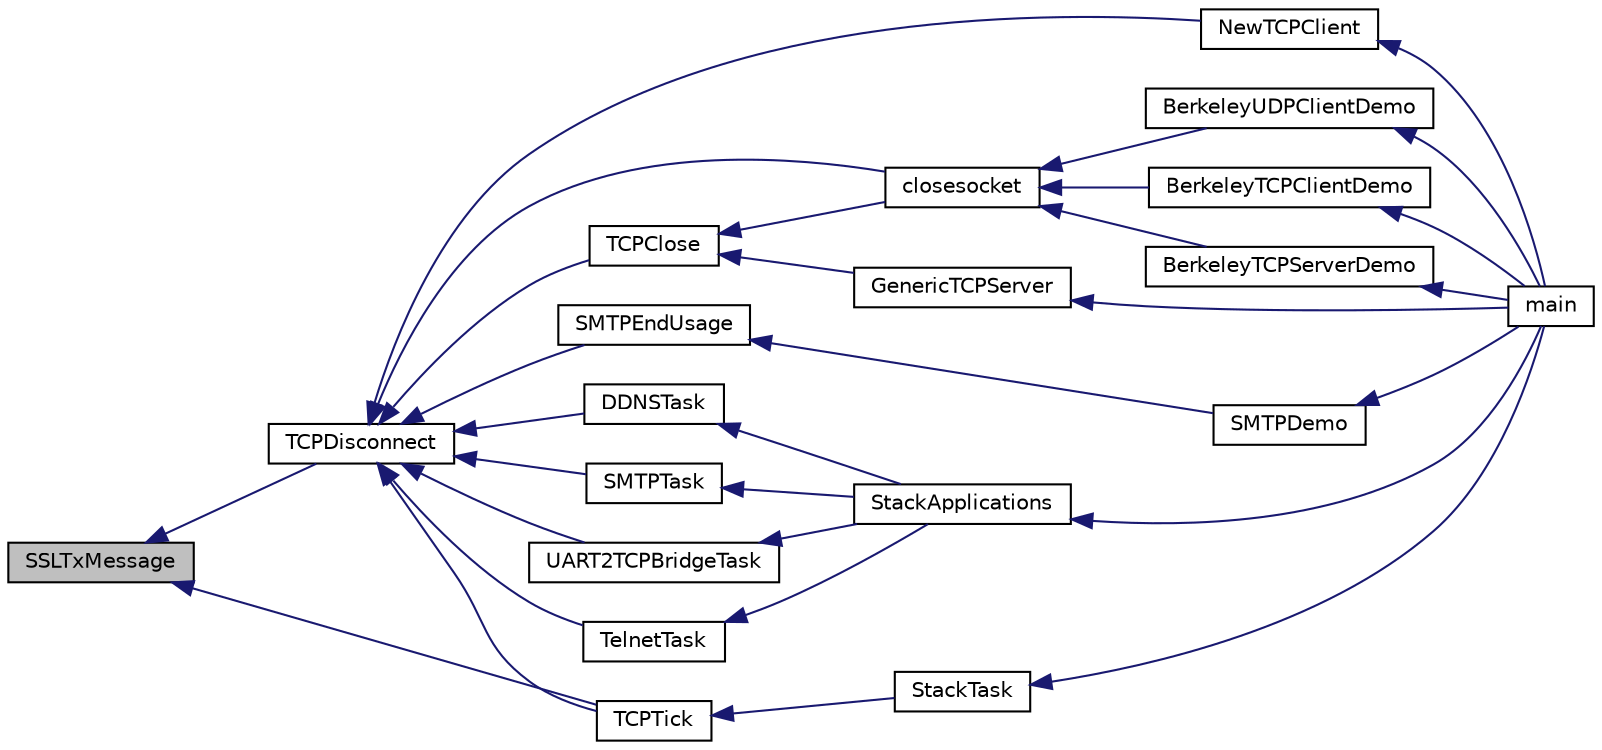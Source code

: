 digraph "SSLTxMessage"
{
  edge [fontname="Helvetica",fontsize="10",labelfontname="Helvetica",labelfontsize="10"];
  node [fontname="Helvetica",fontsize="10",shape=record];
  rankdir="LR";
  Node1 [label="SSLTxMessage",height=0.2,width=0.4,color="black", fillcolor="grey75", style="filled", fontcolor="black"];
  Node1 -> Node2 [dir="back",color="midnightblue",fontsize="10",style="solid",fontname="Helvetica"];
  Node2 [label="TCPDisconnect",height=0.2,width=0.4,color="black", fillcolor="white", style="filled",URL="$_t_c_p_8c.html#aacb150778e6f5cf748b05b0e0568f30e"];
  Node2 -> Node3 [dir="back",color="midnightblue",fontsize="10",style="solid",fontname="Helvetica"];
  Node3 [label="closesocket",height=0.2,width=0.4,color="black", fillcolor="white", style="filled",URL="$_berkeley_a_p_i_8c.html#abe5d5449ec94553dfc9674e26d886b21"];
  Node3 -> Node4 [dir="back",color="midnightblue",fontsize="10",style="solid",fontname="Helvetica"];
  Node4 [label="BerkeleyTCPClientDemo",height=0.2,width=0.4,color="black", fillcolor="white", style="filled",URL="$_main_demo_8h.html#a2f47eed84b265359778d4d1c3a47f322"];
  Node4 -> Node5 [dir="back",color="midnightblue",fontsize="10",style="solid",fontname="Helvetica"];
  Node5 [label="main",height=0.2,width=0.4,color="black", fillcolor="white", style="filled",URL="$_main_demo_8c.html#a6288eba0f8e8ad3ab1544ad731eb7667"];
  Node3 -> Node6 [dir="back",color="midnightblue",fontsize="10",style="solid",fontname="Helvetica"];
  Node6 [label="BerkeleyTCPServerDemo",height=0.2,width=0.4,color="black", fillcolor="white", style="filled",URL="$_main_demo_8h.html#a85ecc0787bf291b36e4aa7bff6b39157"];
  Node6 -> Node5 [dir="back",color="midnightblue",fontsize="10",style="solid",fontname="Helvetica"];
  Node3 -> Node7 [dir="back",color="midnightblue",fontsize="10",style="solid",fontname="Helvetica"];
  Node7 [label="BerkeleyUDPClientDemo",height=0.2,width=0.4,color="black", fillcolor="white", style="filled",URL="$_main_demo_8h.html#a59c55454b90169edc8f242abbc6c815b"];
  Node7 -> Node5 [dir="back",color="midnightblue",fontsize="10",style="solid",fontname="Helvetica"];
  Node2 -> Node8 [dir="back",color="midnightblue",fontsize="10",style="solid",fontname="Helvetica"];
  Node8 [label="DDNSTask",height=0.2,width=0.4,color="black", fillcolor="white", style="filled",URL="$_dyn_d_n_s_8c.html#adf26d41fe8bb0f642696bf5d301360c1"];
  Node8 -> Node9 [dir="back",color="midnightblue",fontsize="10",style="solid",fontname="Helvetica"];
  Node9 [label="StackApplications",height=0.2,width=0.4,color="black", fillcolor="white", style="filled",URL="$_stack_tsk_8c.html#a7f8ff33bea9e052705b0a80d2dfcf399"];
  Node9 -> Node5 [dir="back",color="midnightblue",fontsize="10",style="solid",fontname="Helvetica"];
  Node2 -> Node10 [dir="back",color="midnightblue",fontsize="10",style="solid",fontname="Helvetica"];
  Node10 [label="SMTPEndUsage",height=0.2,width=0.4,color="black", fillcolor="white", style="filled",URL="$_s_m_t_p_8c.html#acd08142d861e61e7383919ca4d927a62"];
  Node10 -> Node11 [dir="back",color="midnightblue",fontsize="10",style="solid",fontname="Helvetica"];
  Node11 [label="SMTPDemo",height=0.2,width=0.4,color="black", fillcolor="white", style="filled",URL="$_s_m_t_p_demo_8c.html#a4179eeb37eb08732201e683d496ef818"];
  Node11 -> Node5 [dir="back",color="midnightblue",fontsize="10",style="solid",fontname="Helvetica"];
  Node2 -> Node12 [dir="back",color="midnightblue",fontsize="10",style="solid",fontname="Helvetica"];
  Node12 [label="SMTPTask",height=0.2,width=0.4,color="black", fillcolor="white", style="filled",URL="$_s_m_t_p_8c.html#abe31fb54926d321252beb819defb0afb"];
  Node12 -> Node9 [dir="back",color="midnightblue",fontsize="10",style="solid",fontname="Helvetica"];
  Node2 -> Node13 [dir="back",color="midnightblue",fontsize="10",style="solid",fontname="Helvetica"];
  Node13 [label="TCPClose",height=0.2,width=0.4,color="black", fillcolor="white", style="filled",URL="$_t_c_p_8c.html#a503025d07797068adaf6e8032f6bda5e"];
  Node13 -> Node3 [dir="back",color="midnightblue",fontsize="10",style="solid",fontname="Helvetica"];
  Node13 -> Node14 [dir="back",color="midnightblue",fontsize="10",style="solid",fontname="Helvetica"];
  Node14 [label="GenericTCPServer",height=0.2,width=0.4,color="black", fillcolor="white", style="filled",URL="$_main_demo_8h.html#a6ba6541eab0d6e2839e8d67452e3ed4e"];
  Node14 -> Node5 [dir="back",color="midnightblue",fontsize="10",style="solid",fontname="Helvetica"];
  Node2 -> Node15 [dir="back",color="midnightblue",fontsize="10",style="solid",fontname="Helvetica"];
  Node15 [label="TCPTick",height=0.2,width=0.4,color="black", fillcolor="white", style="filled",URL="$_t_c_p_8c.html#a364093914f3c43521ca04d9b0e5b6a3c"];
  Node15 -> Node16 [dir="back",color="midnightblue",fontsize="10",style="solid",fontname="Helvetica"];
  Node16 [label="StackTask",height=0.2,width=0.4,color="black", fillcolor="white", style="filled",URL="$_stack_tsk_8c.html#af08da4d2f3df4dd4c1779b43c118c88f"];
  Node16 -> Node5 [dir="back",color="midnightblue",fontsize="10",style="solid",fontname="Helvetica"];
  Node2 -> Node17 [dir="back",color="midnightblue",fontsize="10",style="solid",fontname="Helvetica"];
  Node17 [label="TelnetTask",height=0.2,width=0.4,color="black", fillcolor="white", style="filled",URL="$_telnet_8c.html#a8fed07ba13983e8dfc2a83d3978b41a4"];
  Node17 -> Node9 [dir="back",color="midnightblue",fontsize="10",style="solid",fontname="Helvetica"];
  Node2 -> Node18 [dir="back",color="midnightblue",fontsize="10",style="solid",fontname="Helvetica"];
  Node18 [label="UART2TCPBridgeTask",height=0.2,width=0.4,color="black", fillcolor="white", style="filled",URL="$_u_a_r_t2_t_c_p_bridge_8c.html#a255a7bd500ac66ae2c623fad85456c75"];
  Node18 -> Node9 [dir="back",color="midnightblue",fontsize="10",style="solid",fontname="Helvetica"];
  Node2 -> Node19 [dir="back",color="midnightblue",fontsize="10",style="solid",fontname="Helvetica"];
  Node19 [label="NewTCPClient",height=0.2,width=0.4,color="black", fillcolor="white", style="filled",URL="$_main_demo_8c.html#ab7d4a26647c648da4ee61bc23f508eba"];
  Node19 -> Node5 [dir="back",color="midnightblue",fontsize="10",style="solid",fontname="Helvetica"];
  Node1 -> Node15 [dir="back",color="midnightblue",fontsize="10",style="solid",fontname="Helvetica"];
}
